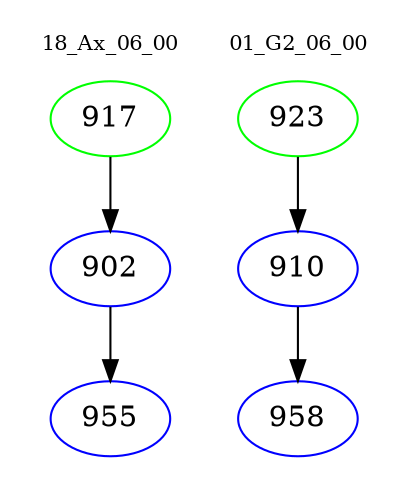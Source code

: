 digraph{
subgraph cluster_0 {
color = white
label = "18_Ax_06_00";
fontsize=10;
T0_917 [label="917", color="green"]
T0_917 -> T0_902 [color="black"]
T0_902 [label="902", color="blue"]
T0_902 -> T0_955 [color="black"]
T0_955 [label="955", color="blue"]
}
subgraph cluster_1 {
color = white
label = "01_G2_06_00";
fontsize=10;
T1_923 [label="923", color="green"]
T1_923 -> T1_910 [color="black"]
T1_910 [label="910", color="blue"]
T1_910 -> T1_958 [color="black"]
T1_958 [label="958", color="blue"]
}
}
